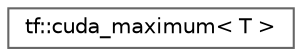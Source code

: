 digraph "类继承关系图"
{
 // LATEX_PDF_SIZE
  bgcolor="transparent";
  edge [fontname=Helvetica,fontsize=10,labelfontname=Helvetica,labelfontsize=10];
  node [fontname=Helvetica,fontsize=10,shape=box,height=0.2,width=0.4];
  rankdir="LR";
  Node0 [id="Node000000",label="tf::cuda_maximum\< T \>",height=0.2,width=0.4,color="grey40", fillcolor="white", style="filled",URL="$structtf_1_1cuda__maximum.html",tooltip=" "];
}
